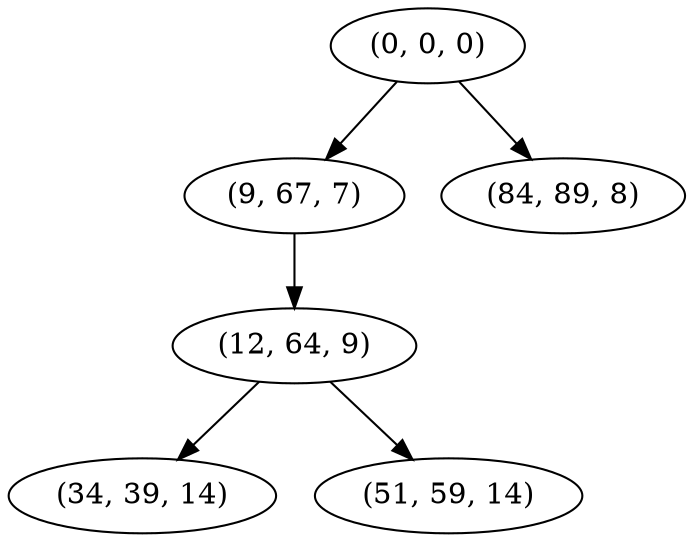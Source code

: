 digraph tree {
    "(0, 0, 0)";
    "(9, 67, 7)";
    "(12, 64, 9)";
    "(34, 39, 14)";
    "(51, 59, 14)";
    "(84, 89, 8)";
    "(0, 0, 0)" -> "(9, 67, 7)";
    "(0, 0, 0)" -> "(84, 89, 8)";
    "(9, 67, 7)" -> "(12, 64, 9)";
    "(12, 64, 9)" -> "(34, 39, 14)";
    "(12, 64, 9)" -> "(51, 59, 14)";
}
